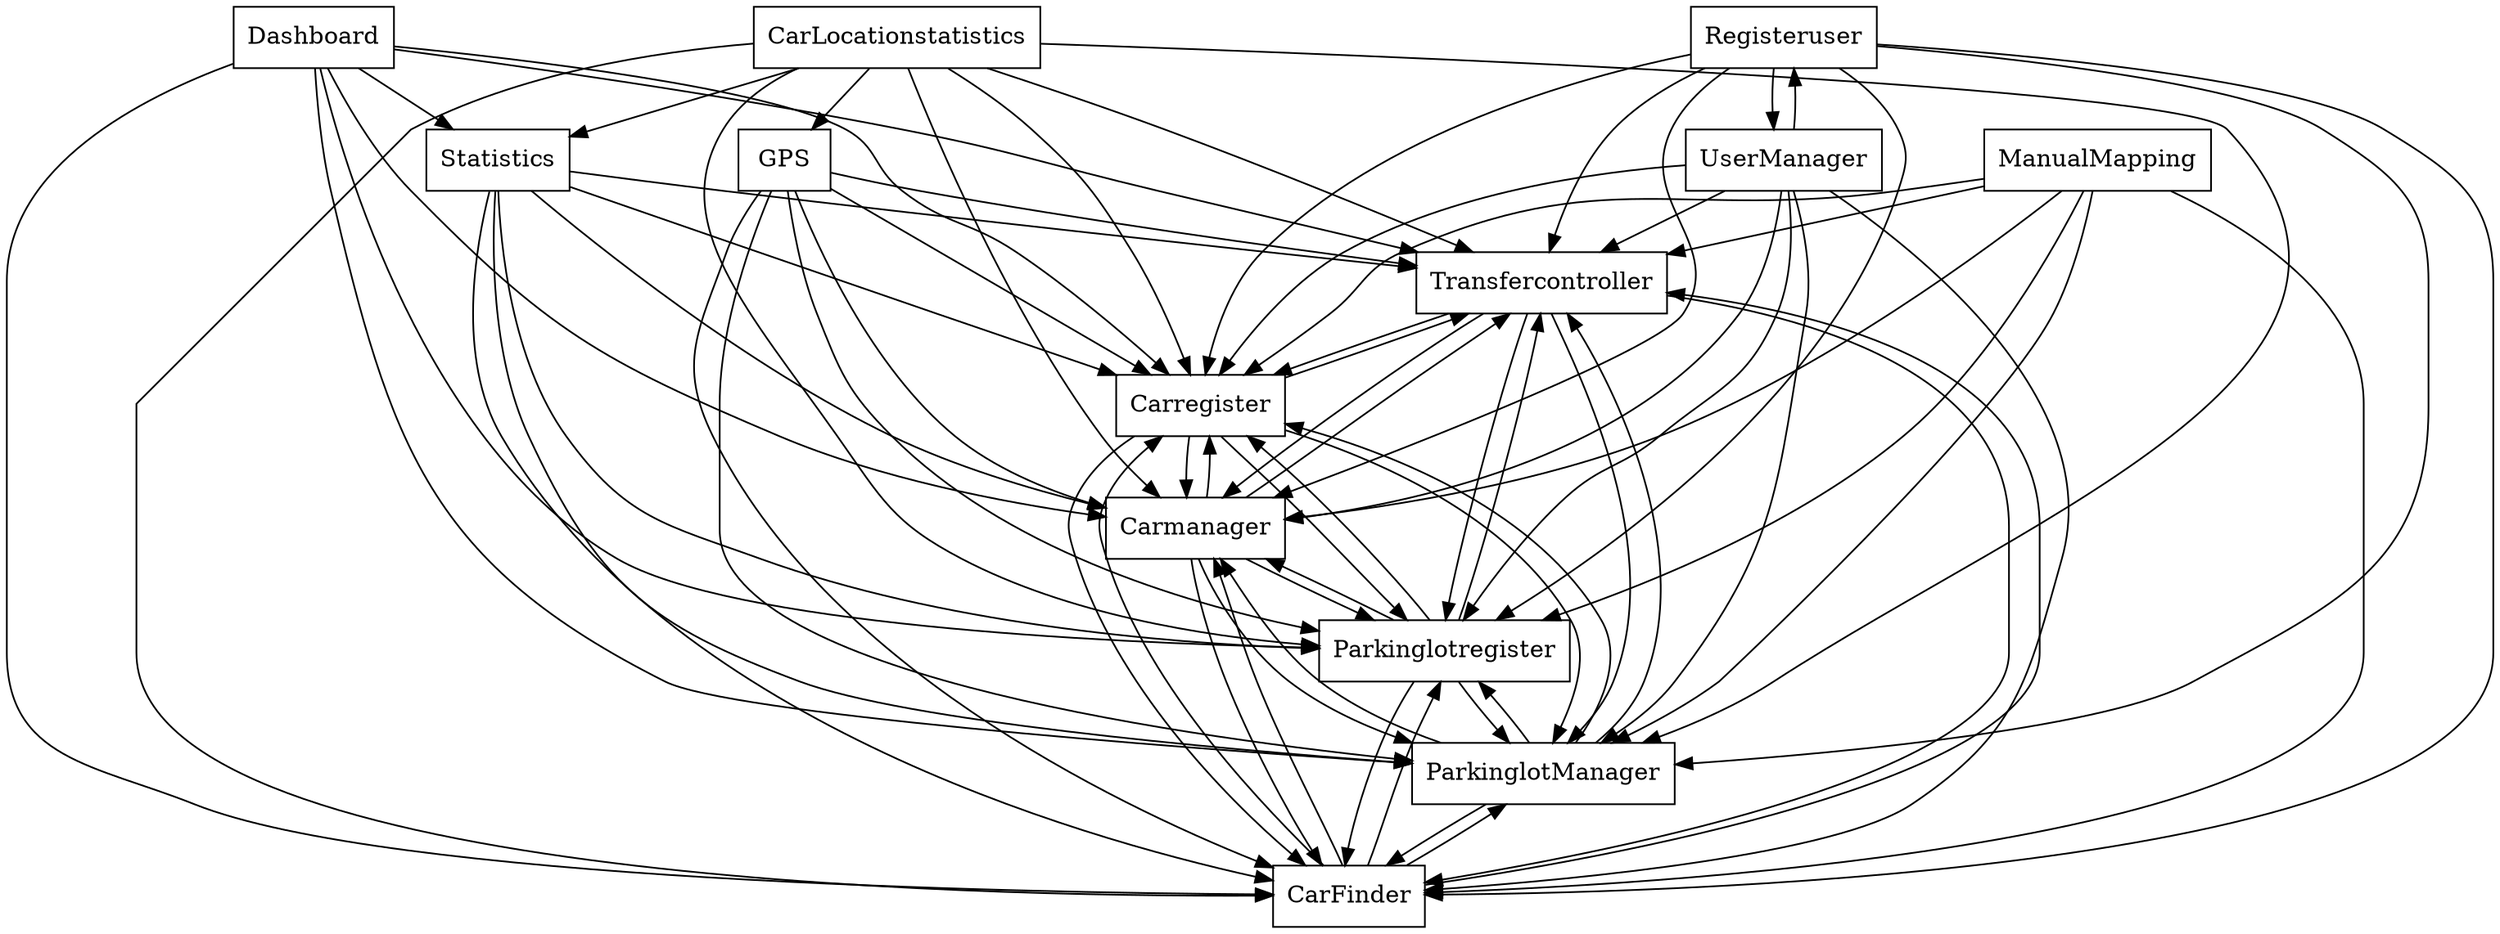 digraph{
graph [rankdir=TB];
node [shape=box];
edge [arrowhead=normal];
0[label="Transfercontroller",]
1[label="CarLocationstatistics",]
2[label="Statistics",]
3[label="Dashboard",]
4[label="Carregister",]
5[label="Registeruser",]
6[label="CarFinder",]
7[label="ParkinglotManager",]
8[label="GPS",]
9[label="ManualMapping",]
10[label="Parkinglotregister",]
11[label="Carmanager",]
12[label="UserManager",]
0->4[label="",]
0->6[label="",]
0->7[label="",]
0->10[label="",]
0->11[label="",]
1->0[label="",]
1->2[label="",]
1->4[label="",]
1->6[label="",]
1->7[label="",]
1->8[label="",]
1->10[label="",]
1->11[label="",]
2->0[label="",]
2->4[label="",]
2->6[label="",]
2->7[label="",]
2->10[label="",]
2->11[label="",]
3->0[label="",]
3->2[label="",]
3->4[label="",]
3->6[label="",]
3->7[label="",]
3->10[label="",]
3->11[label="",]
4->0[label="",]
4->6[label="",]
4->7[label="",]
4->10[label="",]
4->11[label="",]
5->0[label="",]
5->4[label="",]
5->6[label="",]
5->7[label="",]
5->10[label="",]
5->11[label="",]
5->12[label="",]
6->0[label="",]
6->4[label="",]
6->7[label="",]
6->10[label="",]
6->11[label="",]
7->0[label="",]
7->4[label="",]
7->6[label="",]
7->10[label="",]
7->11[label="",]
8->0[label="",]
8->4[label="",]
8->6[label="",]
8->7[label="",]
8->10[label="",]
8->11[label="",]
9->0[label="",]
9->4[label="",]
9->6[label="",]
9->7[label="",]
9->10[label="",]
9->11[label="",]
10->0[label="",]
10->4[label="",]
10->6[label="",]
10->7[label="",]
10->11[label="",]
11->0[label="",]
11->4[label="",]
11->6[label="",]
11->7[label="",]
11->10[label="",]
12->0[label="",]
12->4[label="",]
12->5[label="",]
12->6[label="",]
12->7[label="",]
12->10[label="",]
12->11[label="",]
}
